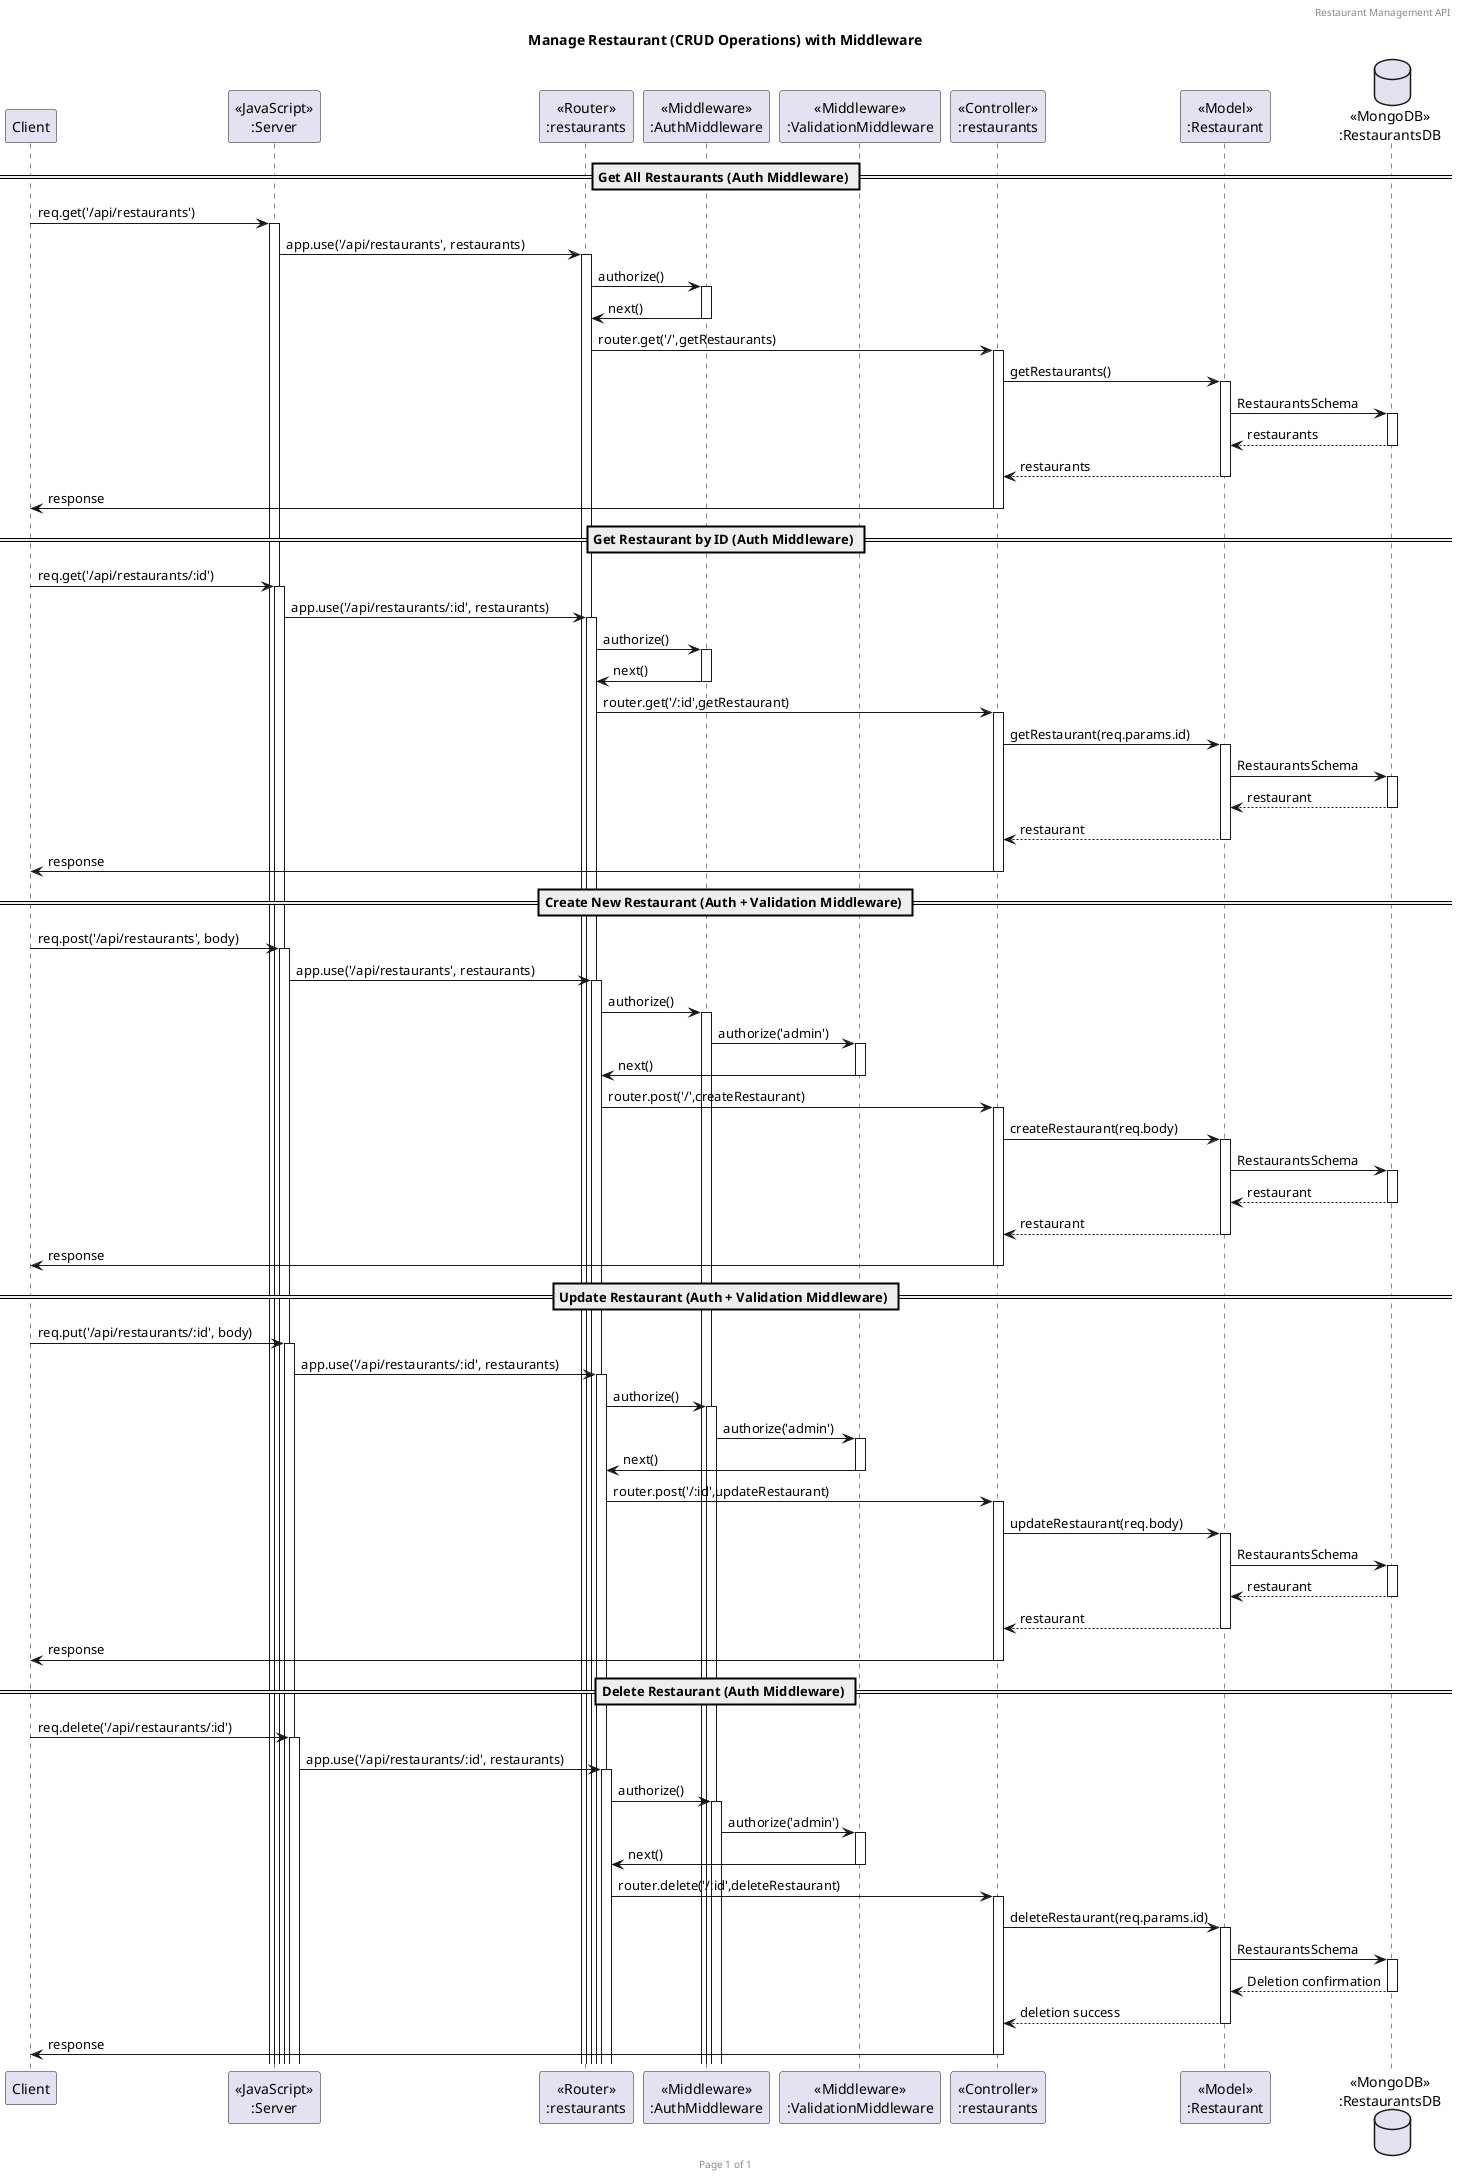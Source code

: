 @startuml Manage Restaurant (CRUD with Middleware)

header Restaurant Management API
footer Page %page% of %lastpage%
title "Manage Restaurant (CRUD Operations) with Middleware"

participant "Client" as client
participant "<<JavaScript>>\n:Server" as server
participant "<<Router>>\n:restaurants" as routerRestaurants
participant "<<Middleware>>\n:AuthMiddleware" as authMiddleware
participant "<<Middleware>>\n:ValidationMiddleware" as validationMiddleware
participant "<<Controller>>\n:restaurants" as controllersRestaurants
participant "<<Model>>\n:Restaurant" as modelRestaurant
database "<<MongoDB>>\n:RestaurantsDB" as RestaurantsDatabase

== Get All Restaurants (Auth Middleware) ==
client -> server ++ : req.get('/api/restaurants')
server -> routerRestaurants ++ : app.use('/api/restaurants', restaurants)
routerRestaurants -> authMiddleware ++ : authorize()
authMiddleware -> routerRestaurants -- : next() 
routerRestaurants -> controllersRestaurants ++ : router.get('/',getRestaurants)
controllersRestaurants -> modelRestaurant ++ : getRestaurants()
modelRestaurant -> RestaurantsDatabase ++ :  RestaurantsSchema
RestaurantsDatabase --> modelRestaurant -- : restaurants
controllersRestaurants <-- modelRestaurant -- : restaurants
controllersRestaurants -> client -- : response 

== Get Restaurant by ID (Auth Middleware) ==
client -> server ++ : req.get('/api/restaurants/:id')
server -> routerRestaurants ++ : app.use('/api/restaurants/:id', restaurants)
routerRestaurants -> authMiddleware ++ : authorize()
authMiddleware -> routerRestaurants -- : next() 
routerRestaurants -> controllersRestaurants ++ :router.get('/:id',getRestaurant) 
controllersRestaurants -> modelRestaurant ++ : getRestaurant(req.params.id)
modelRestaurant -> RestaurantsDatabase ++ : RestaurantsSchema
RestaurantsDatabase --> modelRestaurant -- : restaurant
controllersRestaurants <-- modelRestaurant -- : restaurant
controllersRestaurants -> client -- : response 

== Create New Restaurant (Auth + Validation Middleware) ==
client -> server ++ : req.post('/api/restaurants', body)
server -> routerRestaurants ++ : app.use('/api/restaurants', restaurants)
routerRestaurants -> authMiddleware ++ : authorize()
authMiddleware -> validationMiddleware ++ : authorize('admin')
validationMiddleware -> routerRestaurants -- : next() 
routerRestaurants -> controllersRestaurants ++ : router.post('/',createRestaurant)
controllersRestaurants -> modelRestaurant ++ : createRestaurant(req.body)
modelRestaurant -> RestaurantsDatabase ++ : RestaurantsSchema
RestaurantsDatabase --> modelRestaurant -- : restaurant
controllersRestaurants <-- modelRestaurant -- : restaurant
controllersRestaurants -> client -- : response 

== Update Restaurant (Auth + Validation Middleware) ==
client -> server ++ : req.put('/api/restaurants/:id', body)
server -> routerRestaurants ++ : app.use('/api/restaurants/:id', restaurants)
routerRestaurants -> authMiddleware ++ : authorize()
authMiddleware -> validationMiddleware ++ : authorize('admin')
validationMiddleware -> routerRestaurants -- : next() 
routerRestaurants -> controllersRestaurants ++ : router.post('/:id',updateRestaurant)
controllersRestaurants -> modelRestaurant ++ : updateRestaurant(req.body)
modelRestaurant -> RestaurantsDatabase ++ : RestaurantsSchema
RestaurantsDatabase --> modelRestaurant -- : restaurant
controllersRestaurants <-- modelRestaurant -- : restaurant
controllersRestaurants -> client -- : response 

== Delete Restaurant (Auth Middleware) ==
client -> server ++ : req.delete('/api/restaurants/:id')
server -> routerRestaurants ++ : app.use('/api/restaurants/:id', restaurants)
routerRestaurants -> authMiddleware ++ : authorize()
authMiddleware -> validationMiddleware ++ : authorize('admin')
validationMiddleware -> routerRestaurants -- : next()
routerRestaurants -> controllersRestaurants ++ : router.delete('/:id',deleteRestaurant)
controllersRestaurants -> modelRestaurant ++ : deleteRestaurant(req.params.id)
modelRestaurant -> RestaurantsDatabase ++ : RestaurantsSchema
RestaurantsDatabase --> modelRestaurant -- : Deletion confirmation
controllersRestaurants <-- modelRestaurant -- : deletion success
controllersRestaurants -> client -- : response 

@enduml